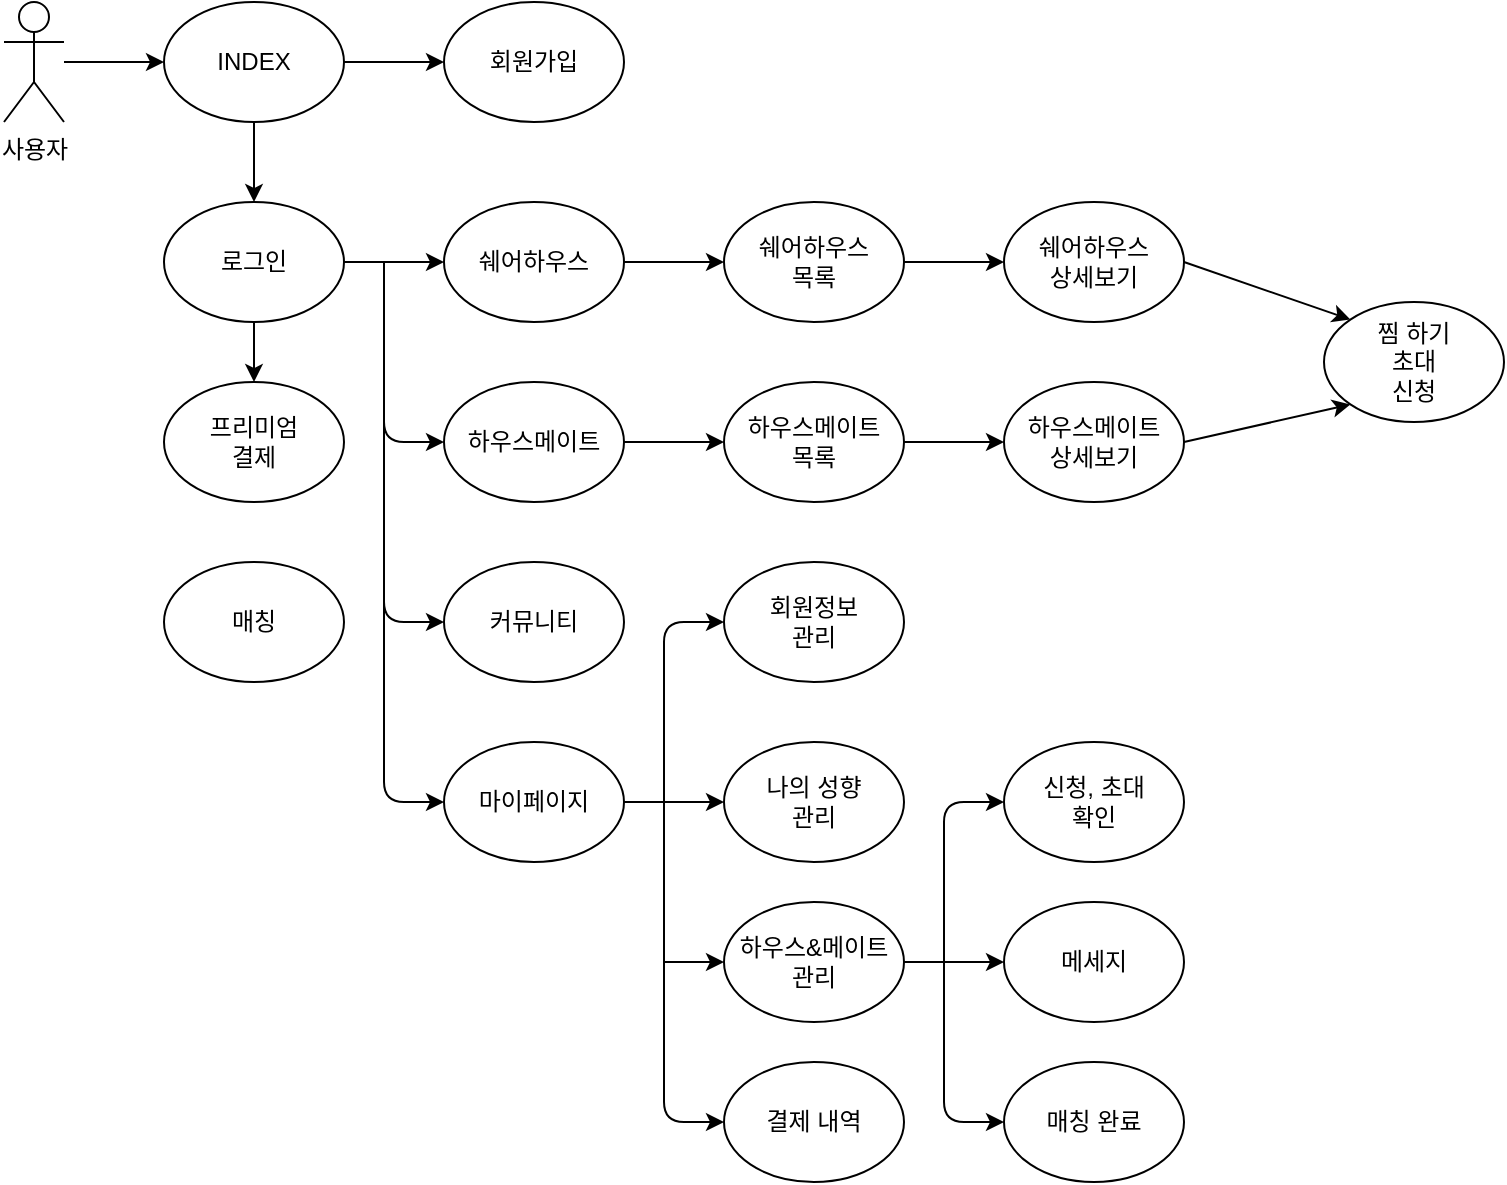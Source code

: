 <mxfile version="14.7.1" type="github">
  <diagram id="jwcxY2jBZkeDqB1LMIRI" name="Page-1">
    <mxGraphModel dx="1865" dy="4055" grid="1" gridSize="10" guides="1" tooltips="1" connect="1" arrows="1" fold="1" page="1" pageScale="1" pageWidth="827" pageHeight="1169" math="0" shadow="0">
      <root>
        <mxCell id="0" />
        <mxCell id="1" parent="0" />
        <mxCell id="-INGEAKkMjgwKV0l87I1-1" value="사용자" style="shape=umlActor;verticalLabelPosition=bottom;verticalAlign=top;html=1;outlineConnect=0;" parent="1" vertex="1">
          <mxGeometry x="-800" y="-3470" width="30" height="60" as="geometry" />
        </mxCell>
        <mxCell id="Ypo_s_5RHP7YJ0-s-bhN-2" value="" style="endArrow=classic;html=1;entryX=0;entryY=0.5;entryDx=0;entryDy=0;" edge="1" parent="1" source="-INGEAKkMjgwKV0l87I1-1" target="Ypo_s_5RHP7YJ0-s-bhN-5">
          <mxGeometry width="50" height="50" relative="1" as="geometry">
            <mxPoint x="-480" y="-3280" as="sourcePoint" />
            <mxPoint x="-720" y="-3440" as="targetPoint" />
          </mxGeometry>
        </mxCell>
        <mxCell id="Ypo_s_5RHP7YJ0-s-bhN-5" value="INDEX" style="ellipse;whiteSpace=wrap;html=1;" vertex="1" parent="1">
          <mxGeometry x="-720" y="-3470" width="90" height="60" as="geometry" />
        </mxCell>
        <mxCell id="Ypo_s_5RHP7YJ0-s-bhN-6" value="회원가입" style="ellipse;whiteSpace=wrap;html=1;" vertex="1" parent="1">
          <mxGeometry x="-580" y="-3470" width="90" height="60" as="geometry" />
        </mxCell>
        <mxCell id="Ypo_s_5RHP7YJ0-s-bhN-7" value="로그인" style="ellipse;whiteSpace=wrap;html=1;" vertex="1" parent="1">
          <mxGeometry x="-720" y="-3370" width="90" height="60" as="geometry" />
        </mxCell>
        <mxCell id="Ypo_s_5RHP7YJ0-s-bhN-8" value="쉐어하우스" style="ellipse;whiteSpace=wrap;html=1;" vertex="1" parent="1">
          <mxGeometry x="-580" y="-3370" width="90" height="60" as="geometry" />
        </mxCell>
        <mxCell id="Ypo_s_5RHP7YJ0-s-bhN-9" value="하우스메이트" style="ellipse;whiteSpace=wrap;html=1;" vertex="1" parent="1">
          <mxGeometry x="-580" y="-3280" width="90" height="60" as="geometry" />
        </mxCell>
        <mxCell id="Ypo_s_5RHP7YJ0-s-bhN-11" value="" style="endArrow=classic;html=1;exitX=1;exitY=0.5;exitDx=0;exitDy=0;entryX=0;entryY=0.5;entryDx=0;entryDy=0;" edge="1" parent="1" source="Ypo_s_5RHP7YJ0-s-bhN-5" target="Ypo_s_5RHP7YJ0-s-bhN-6">
          <mxGeometry width="50" height="50" relative="1" as="geometry">
            <mxPoint x="-480" y="-3280" as="sourcePoint" />
            <mxPoint x="-430" y="-3330" as="targetPoint" />
          </mxGeometry>
        </mxCell>
        <mxCell id="Ypo_s_5RHP7YJ0-s-bhN-13" value="" style="endArrow=classic;html=1;exitX=0.5;exitY=1;exitDx=0;exitDy=0;entryX=0.5;entryY=0;entryDx=0;entryDy=0;" edge="1" parent="1" source="Ypo_s_5RHP7YJ0-s-bhN-5" target="Ypo_s_5RHP7YJ0-s-bhN-7">
          <mxGeometry width="50" height="50" relative="1" as="geometry">
            <mxPoint x="-620" y="-3430" as="sourcePoint" />
            <mxPoint x="-570" y="-3430" as="targetPoint" />
          </mxGeometry>
        </mxCell>
        <mxCell id="Ypo_s_5RHP7YJ0-s-bhN-14" value="찜 하기&lt;br&gt;초대&lt;br&gt;신청" style="ellipse;whiteSpace=wrap;html=1;" vertex="1" parent="1">
          <mxGeometry x="-140" y="-3320" width="90" height="60" as="geometry" />
        </mxCell>
        <mxCell id="Ypo_s_5RHP7YJ0-s-bhN-15" value="쉐어하우스&lt;br&gt;목록" style="ellipse;whiteSpace=wrap;html=1;" vertex="1" parent="1">
          <mxGeometry x="-440" y="-3370" width="90" height="60" as="geometry" />
        </mxCell>
        <mxCell id="Ypo_s_5RHP7YJ0-s-bhN-16" value="하우스메이트&lt;br&gt;목록" style="ellipse;whiteSpace=wrap;html=1;" vertex="1" parent="1">
          <mxGeometry x="-440" y="-3280" width="90" height="60" as="geometry" />
        </mxCell>
        <mxCell id="Ypo_s_5RHP7YJ0-s-bhN-17" value="쉐어하우스&lt;br&gt;상세보기" style="ellipse;whiteSpace=wrap;html=1;" vertex="1" parent="1">
          <mxGeometry x="-300" y="-3370" width="90" height="60" as="geometry" />
        </mxCell>
        <mxCell id="Ypo_s_5RHP7YJ0-s-bhN-18" value="하우스메이트&lt;br&gt;상세보기&lt;br&gt;" style="ellipse;whiteSpace=wrap;html=1;" vertex="1" parent="1">
          <mxGeometry x="-300" y="-3280" width="90" height="60" as="geometry" />
        </mxCell>
        <mxCell id="Ypo_s_5RHP7YJ0-s-bhN-34" value="" style="endArrow=classic;html=1;entryX=0;entryY=0.5;entryDx=0;entryDy=0;exitX=1;exitY=0.5;exitDx=0;exitDy=0;" edge="1" parent="1" source="Ypo_s_5RHP7YJ0-s-bhN-7" target="Ypo_s_5RHP7YJ0-s-bhN-8">
          <mxGeometry width="50" height="50" relative="1" as="geometry">
            <mxPoint x="-720" y="-3170" as="sourcePoint" />
            <mxPoint x="-670" y="-3220" as="targetPoint" />
          </mxGeometry>
        </mxCell>
        <mxCell id="Ypo_s_5RHP7YJ0-s-bhN-36" value="" style="endArrow=classic;html=1;exitX=0.5;exitY=1;exitDx=0;exitDy=0;entryX=0.5;entryY=0;entryDx=0;entryDy=0;" edge="1" parent="1" source="Ypo_s_5RHP7YJ0-s-bhN-7" target="Ypo_s_5RHP7YJ0-s-bhN-43">
          <mxGeometry width="50" height="50" relative="1" as="geometry">
            <mxPoint x="-620" y="-3330" as="sourcePoint" />
            <mxPoint x="-675" y="-3270" as="targetPoint" />
          </mxGeometry>
        </mxCell>
        <mxCell id="Ypo_s_5RHP7YJ0-s-bhN-37" value="" style="endArrow=classic;html=1;entryX=0;entryY=1;entryDx=0;entryDy=0;exitX=1;exitY=0.5;exitDx=0;exitDy=0;" edge="1" parent="1" source="Ypo_s_5RHP7YJ0-s-bhN-18" target="Ypo_s_5RHP7YJ0-s-bhN-14">
          <mxGeometry width="50" height="50" relative="1" as="geometry">
            <mxPoint x="-610" y="-3320" as="sourcePoint" />
            <mxPoint x="-560" y="-3320" as="targetPoint" />
          </mxGeometry>
        </mxCell>
        <mxCell id="Ypo_s_5RHP7YJ0-s-bhN-38" value="" style="endArrow=classic;html=1;entryX=0;entryY=0.5;entryDx=0;entryDy=0;exitX=1;exitY=0.5;exitDx=0;exitDy=0;" edge="1" parent="1" source="Ypo_s_5RHP7YJ0-s-bhN-16" target="Ypo_s_5RHP7YJ0-s-bhN-18">
          <mxGeometry width="50" height="50" relative="1" as="geometry">
            <mxPoint x="-600" y="-3310" as="sourcePoint" />
            <mxPoint x="-550" y="-3310" as="targetPoint" />
          </mxGeometry>
        </mxCell>
        <mxCell id="Ypo_s_5RHP7YJ0-s-bhN-39" value="" style="endArrow=classic;html=1;exitX=1;exitY=0.5;exitDx=0;exitDy=0;entryX=0;entryY=0.5;entryDx=0;entryDy=0;" edge="1" parent="1" source="Ypo_s_5RHP7YJ0-s-bhN-9" target="Ypo_s_5RHP7YJ0-s-bhN-16">
          <mxGeometry width="50" height="50" relative="1" as="geometry">
            <mxPoint x="-590" y="-3300" as="sourcePoint" />
            <mxPoint x="-440" y="-3240" as="targetPoint" />
          </mxGeometry>
        </mxCell>
        <mxCell id="Ypo_s_5RHP7YJ0-s-bhN-40" value="" style="endArrow=classic;html=1;entryX=0;entryY=0;entryDx=0;entryDy=0;exitX=1;exitY=0.5;exitDx=0;exitDy=0;" edge="1" parent="1" source="Ypo_s_5RHP7YJ0-s-bhN-17" target="Ypo_s_5RHP7YJ0-s-bhN-14">
          <mxGeometry width="50" height="50" relative="1" as="geometry">
            <mxPoint x="-580" y="-3290" as="sourcePoint" />
            <mxPoint x="-530" y="-3290" as="targetPoint" />
          </mxGeometry>
        </mxCell>
        <mxCell id="Ypo_s_5RHP7YJ0-s-bhN-41" value="" style="endArrow=classic;html=1;entryX=0;entryY=0.5;entryDx=0;entryDy=0;exitX=1;exitY=0.5;exitDx=0;exitDy=0;" edge="1" parent="1" source="Ypo_s_5RHP7YJ0-s-bhN-15" target="Ypo_s_5RHP7YJ0-s-bhN-17">
          <mxGeometry width="50" height="50" relative="1" as="geometry">
            <mxPoint x="-570" y="-3280" as="sourcePoint" />
            <mxPoint x="-520" y="-3280" as="targetPoint" />
          </mxGeometry>
        </mxCell>
        <mxCell id="Ypo_s_5RHP7YJ0-s-bhN-42" value="" style="endArrow=classic;html=1;entryX=0;entryY=0.5;entryDx=0;entryDy=0;exitX=1;exitY=0.5;exitDx=0;exitDy=0;" edge="1" parent="1" source="Ypo_s_5RHP7YJ0-s-bhN-8" target="Ypo_s_5RHP7YJ0-s-bhN-15">
          <mxGeometry width="50" height="50" relative="1" as="geometry">
            <mxPoint x="-560" y="-3270" as="sourcePoint" />
            <mxPoint x="-510" y="-3270" as="targetPoint" />
          </mxGeometry>
        </mxCell>
        <mxCell id="Ypo_s_5RHP7YJ0-s-bhN-43" value="프리미엄&lt;br&gt;결제" style="ellipse;whiteSpace=wrap;html=1;" vertex="1" parent="1">
          <mxGeometry x="-720" y="-3280" width="90" height="60" as="geometry" />
        </mxCell>
        <mxCell id="Ypo_s_5RHP7YJ0-s-bhN-44" value="나의 성향&lt;br&gt;관리" style="ellipse;whiteSpace=wrap;html=1;" vertex="1" parent="1">
          <mxGeometry x="-440" y="-3100" width="90" height="60" as="geometry" />
        </mxCell>
        <mxCell id="Ypo_s_5RHP7YJ0-s-bhN-45" value="마이페이지" style="ellipse;whiteSpace=wrap;html=1;" vertex="1" parent="1">
          <mxGeometry x="-580" y="-3100" width="90" height="60" as="geometry" />
        </mxCell>
        <mxCell id="Ypo_s_5RHP7YJ0-s-bhN-46" value="커뮤니티" style="ellipse;whiteSpace=wrap;html=1;" vertex="1" parent="1">
          <mxGeometry x="-580" y="-3190" width="90" height="60" as="geometry" />
        </mxCell>
        <mxCell id="Ypo_s_5RHP7YJ0-s-bhN-47" value="매칭" style="ellipse;whiteSpace=wrap;html=1;" vertex="1" parent="1">
          <mxGeometry x="-720" y="-3190" width="90" height="60" as="geometry" />
        </mxCell>
        <mxCell id="Ypo_s_5RHP7YJ0-s-bhN-52" value="" style="endArrow=classic;html=1;entryX=0;entryY=0.5;entryDx=0;entryDy=0;" edge="1" parent="1" target="Ypo_s_5RHP7YJ0-s-bhN-9">
          <mxGeometry width="50" height="50" relative="1" as="geometry">
            <mxPoint x="-610" y="-3340" as="sourcePoint" />
            <mxPoint x="-665" y="-3260" as="targetPoint" />
            <Array as="points">
              <mxPoint x="-610" y="-3250" />
            </Array>
          </mxGeometry>
        </mxCell>
        <mxCell id="Ypo_s_5RHP7YJ0-s-bhN-53" value="" style="endArrow=classic;html=1;entryX=0;entryY=0.5;entryDx=0;entryDy=0;" edge="1" parent="1" target="Ypo_s_5RHP7YJ0-s-bhN-46">
          <mxGeometry width="50" height="50" relative="1" as="geometry">
            <mxPoint x="-610" y="-3340" as="sourcePoint" />
            <mxPoint x="-470" y="-3300" as="targetPoint" />
            <Array as="points">
              <mxPoint x="-610" y="-3160" />
            </Array>
          </mxGeometry>
        </mxCell>
        <mxCell id="Ypo_s_5RHP7YJ0-s-bhN-54" value="회원정보&lt;br&gt;관리" style="ellipse;whiteSpace=wrap;html=1;" vertex="1" parent="1">
          <mxGeometry x="-440" y="-3190" width="90" height="60" as="geometry" />
        </mxCell>
        <mxCell id="Ypo_s_5RHP7YJ0-s-bhN-55" value="결제 내역" style="ellipse;whiteSpace=wrap;html=1;" vertex="1" parent="1">
          <mxGeometry x="-440" y="-2940" width="90" height="60" as="geometry" />
        </mxCell>
        <mxCell id="Ypo_s_5RHP7YJ0-s-bhN-56" value="하우스&amp;amp;메이트&lt;br&gt;관리" style="ellipse;whiteSpace=wrap;html=1;" vertex="1" parent="1">
          <mxGeometry x="-440" y="-3020" width="90" height="60" as="geometry" />
        </mxCell>
        <mxCell id="Ypo_s_5RHP7YJ0-s-bhN-57" value="" style="endArrow=classic;html=1;entryX=0;entryY=0.5;entryDx=0;entryDy=0;" edge="1" parent="1" target="Ypo_s_5RHP7YJ0-s-bhN-54">
          <mxGeometry width="50" height="50" relative="1" as="geometry">
            <mxPoint x="-470" y="-3070" as="sourcePoint" />
            <mxPoint x="-370" y="-3100" as="targetPoint" />
            <Array as="points">
              <mxPoint x="-470" y="-3070" />
              <mxPoint x="-470" y="-3160" />
            </Array>
          </mxGeometry>
        </mxCell>
        <mxCell id="Ypo_s_5RHP7YJ0-s-bhN-58" value="" style="endArrow=classic;html=1;entryX=0;entryY=0.5;entryDx=0;entryDy=0;" edge="1" parent="1" target="Ypo_s_5RHP7YJ0-s-bhN-56">
          <mxGeometry width="50" height="50" relative="1" as="geometry">
            <mxPoint x="-470" y="-2990" as="sourcePoint" />
            <mxPoint x="-370" y="-3180" as="targetPoint" />
            <Array as="points">
              <mxPoint x="-470" y="-2990" />
            </Array>
          </mxGeometry>
        </mxCell>
        <mxCell id="Ypo_s_5RHP7YJ0-s-bhN-59" value="" style="endArrow=classic;html=1;entryX=0;entryY=0.5;entryDx=0;entryDy=0;exitX=1;exitY=0.5;exitDx=0;exitDy=0;" edge="1" parent="1" source="Ypo_s_5RHP7YJ0-s-bhN-45" target="Ypo_s_5RHP7YJ0-s-bhN-44">
          <mxGeometry width="50" height="50" relative="1" as="geometry">
            <mxPoint x="-470" y="-3120" as="sourcePoint" />
            <mxPoint x="-440" y="-3040" as="targetPoint" />
            <Array as="points">
              <mxPoint x="-470" y="-3070" />
            </Array>
          </mxGeometry>
        </mxCell>
        <mxCell id="Ypo_s_5RHP7YJ0-s-bhN-60" value="" style="endArrow=classic;html=1;entryX=0;entryY=0.5;entryDx=0;entryDy=0;" edge="1" parent="1" target="Ypo_s_5RHP7YJ0-s-bhN-55">
          <mxGeometry width="50" height="50" relative="1" as="geometry">
            <mxPoint x="-470" y="-3150" as="sourcePoint" />
            <mxPoint x="-440" y="-2990" as="targetPoint" />
            <Array as="points">
              <mxPoint x="-470" y="-2910" />
            </Array>
          </mxGeometry>
        </mxCell>
        <mxCell id="Ypo_s_5RHP7YJ0-s-bhN-61" value="" style="endArrow=classic;html=1;entryX=0;entryY=0.5;entryDx=0;entryDy=0;" edge="1" parent="1" target="Ypo_s_5RHP7YJ0-s-bhN-45">
          <mxGeometry width="50" height="50" relative="1" as="geometry">
            <mxPoint x="-610" y="-3340" as="sourcePoint" />
            <mxPoint x="-580" y="-3140" as="targetPoint" />
            <Array as="points">
              <mxPoint x="-610" y="-3070" />
            </Array>
          </mxGeometry>
        </mxCell>
        <mxCell id="Ypo_s_5RHP7YJ0-s-bhN-63" value="신청, 초대&lt;br&gt;확인" style="ellipse;whiteSpace=wrap;html=1;" vertex="1" parent="1">
          <mxGeometry x="-300" y="-3100" width="90" height="60" as="geometry" />
        </mxCell>
        <mxCell id="Ypo_s_5RHP7YJ0-s-bhN-64" value="매칭 완료" style="ellipse;whiteSpace=wrap;html=1;" vertex="1" parent="1">
          <mxGeometry x="-300" y="-2940" width="90" height="60" as="geometry" />
        </mxCell>
        <mxCell id="Ypo_s_5RHP7YJ0-s-bhN-65" value="메세지" style="ellipse;whiteSpace=wrap;html=1;" vertex="1" parent="1">
          <mxGeometry x="-300" y="-3020" width="90" height="60" as="geometry" />
        </mxCell>
        <mxCell id="Ypo_s_5RHP7YJ0-s-bhN-66" value="" style="endArrow=classic;html=1;exitX=1;exitY=0.5;exitDx=0;exitDy=0;entryX=0;entryY=0.5;entryDx=0;entryDy=0;" edge="1" parent="1" source="Ypo_s_5RHP7YJ0-s-bhN-56" target="Ypo_s_5RHP7YJ0-s-bhN-65">
          <mxGeometry width="50" height="50" relative="1" as="geometry">
            <mxPoint x="-420" y="-3020" as="sourcePoint" />
            <mxPoint x="-370" y="-3070" as="targetPoint" />
          </mxGeometry>
        </mxCell>
        <mxCell id="Ypo_s_5RHP7YJ0-s-bhN-67" value="" style="endArrow=classic;html=1;entryX=0;entryY=0.5;entryDx=0;entryDy=0;" edge="1" parent="1" target="Ypo_s_5RHP7YJ0-s-bhN-63">
          <mxGeometry width="50" height="50" relative="1" as="geometry">
            <mxPoint x="-330" y="-2990" as="sourcePoint" />
            <mxPoint x="-290" y="-2980" as="targetPoint" />
            <Array as="points">
              <mxPoint x="-330" y="-3070" />
            </Array>
          </mxGeometry>
        </mxCell>
        <mxCell id="Ypo_s_5RHP7YJ0-s-bhN-68" value="" style="endArrow=classic;html=1;entryX=0;entryY=0.5;entryDx=0;entryDy=0;" edge="1" parent="1" target="Ypo_s_5RHP7YJ0-s-bhN-64">
          <mxGeometry width="50" height="50" relative="1" as="geometry">
            <mxPoint x="-330" y="-2990" as="sourcePoint" />
            <mxPoint x="-290" y="-2980" as="targetPoint" />
            <Array as="points">
              <mxPoint x="-330" y="-2910" />
            </Array>
          </mxGeometry>
        </mxCell>
      </root>
    </mxGraphModel>
  </diagram>
</mxfile>
